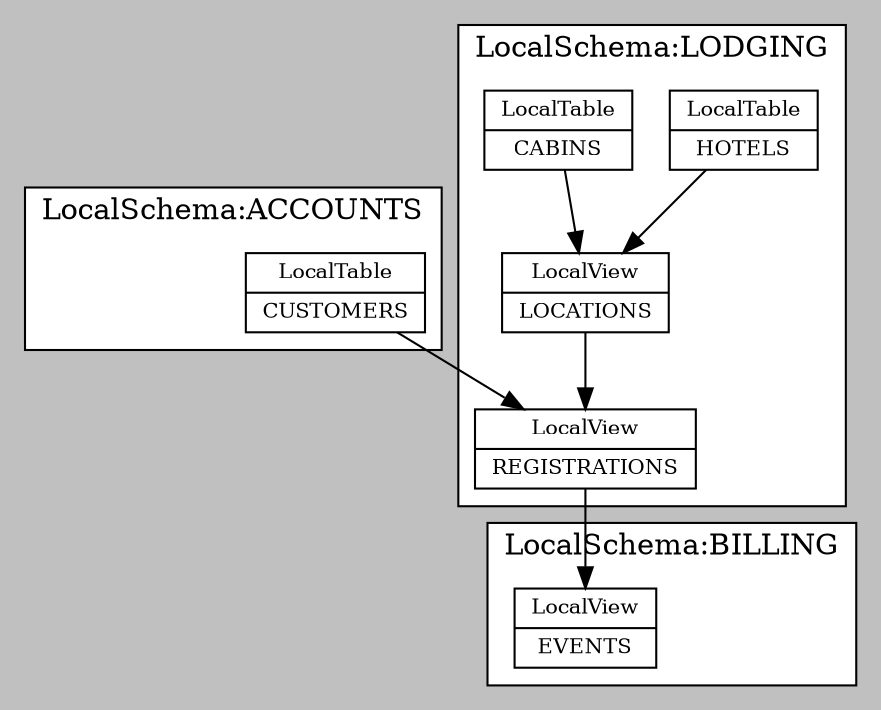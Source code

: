 digraph G {
    graph [bgcolor=gray]
    node [shape=record, style=filled, fillcolor=white, fontsize=10.0]
    edge [fontsize=10.0]
    subgraph cluster1779545 {
        bgcolor=white;
        label="LocalSchema:ACCOUNTS";
        11818906[label="{LocalTable|CUSTOMERS}"];
    }
    subgraph cluster31678629 {
        bgcolor=white;
        label="LocalSchema:LODGING";
        14561851[label="{LocalTable|HOTELS}"];
        28562547[label="{LocalTable|CABINS}"];
        21025824[label="{LocalView|LOCATIONS}"];
        19301003[label="{LocalView|REGISTRATIONS}"];
    }
    subgraph cluster21266054 {
        bgcolor=white;
        label="LocalSchema:BILLING";
        30316875[label="{LocalView|EVENTS}"];
    }
    14561851->21025824[];
    28562547->21025824[];
    11818906->19301003[];
    21025824->19301003[];
    19301003->30316875[];
}
